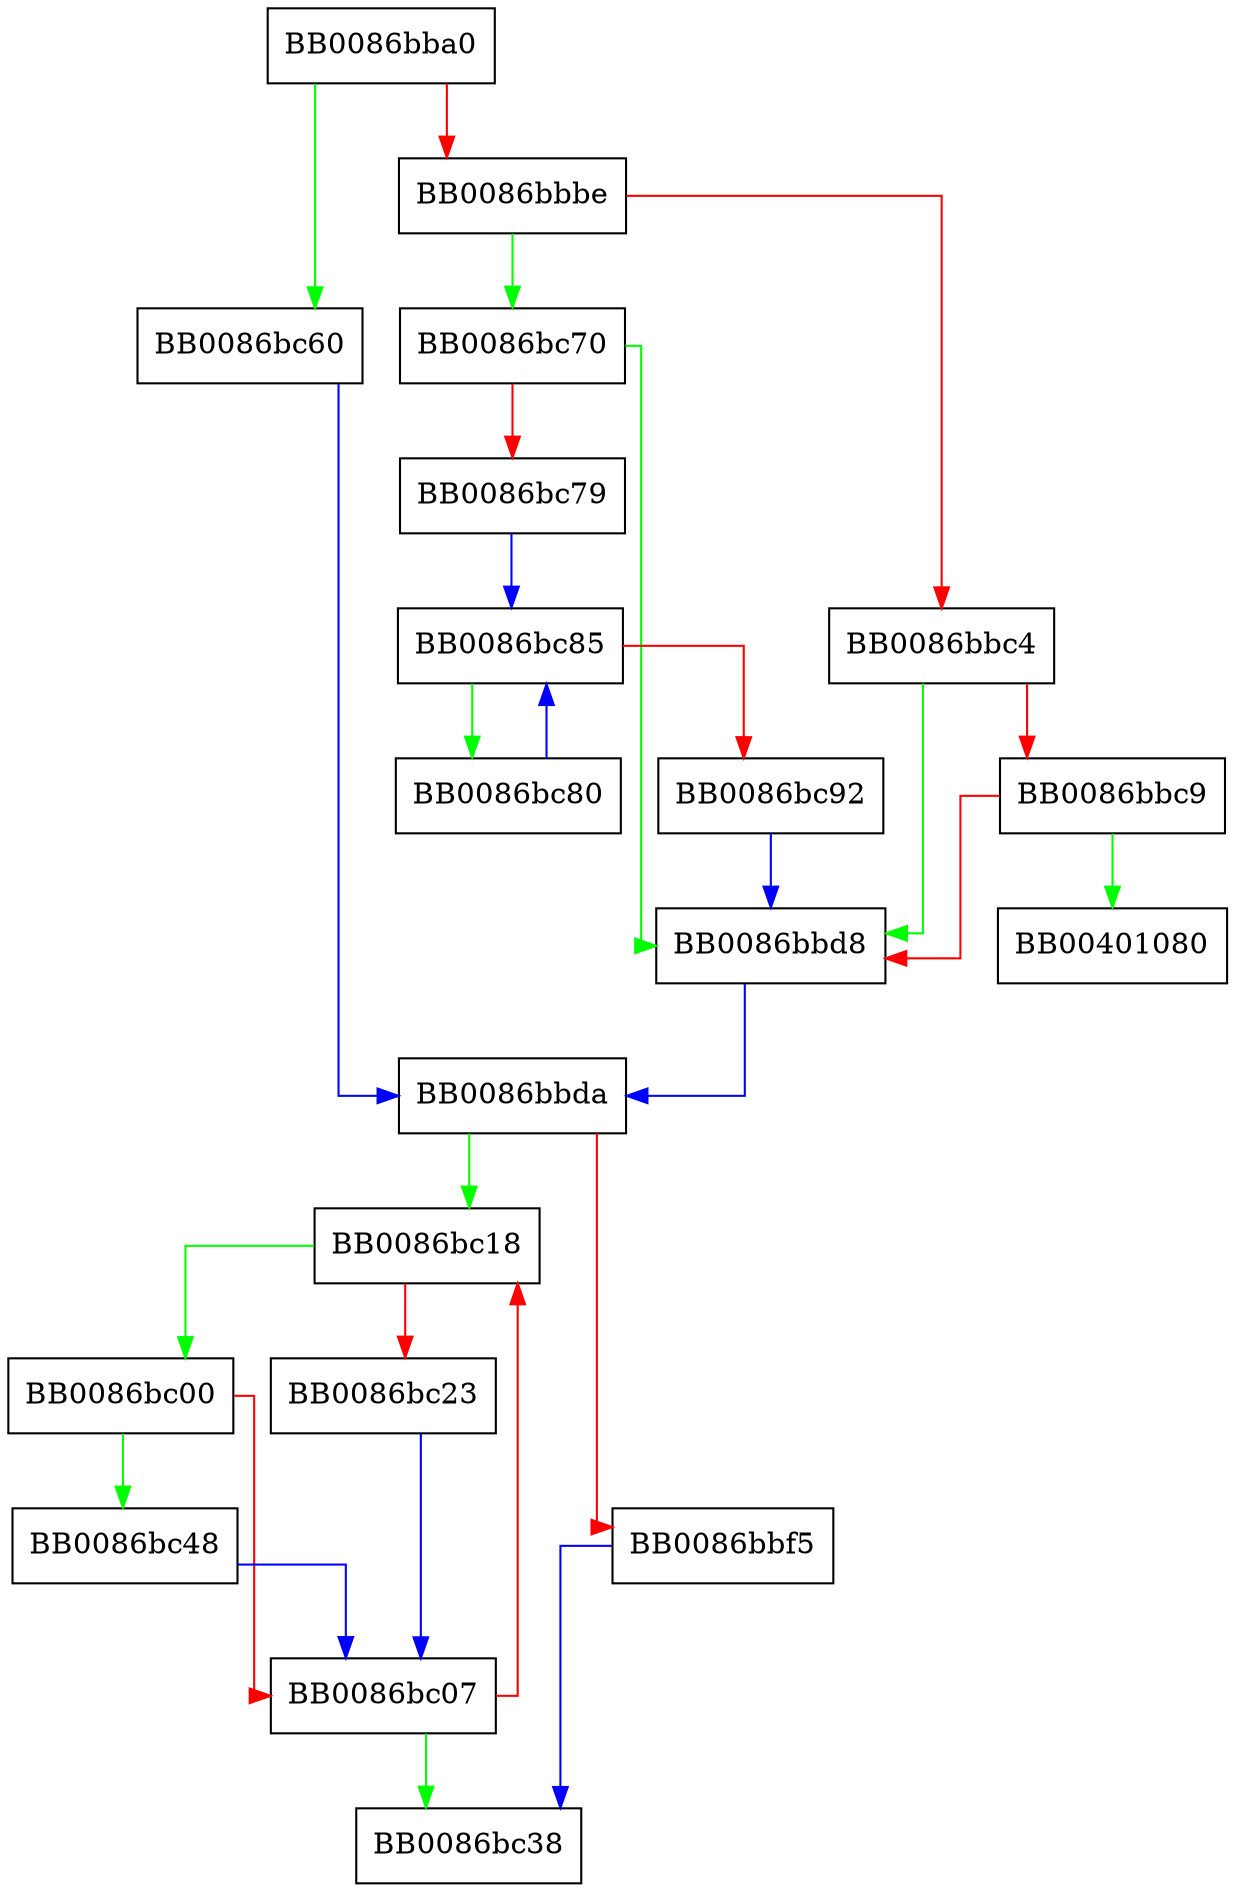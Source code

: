 digraph __mpn_impn_sqr_n_basecase {
  node [shape="box"];
  graph [splines=ortho];
  BB0086bba0 -> BB0086bc60 [color="green"];
  BB0086bba0 -> BB0086bbbe [color="red"];
  BB0086bbbe -> BB0086bc70 [color="green"];
  BB0086bbbe -> BB0086bbc4 [color="red"];
  BB0086bbc4 -> BB0086bbd8 [color="green"];
  BB0086bbc4 -> BB0086bbc9 [color="red"];
  BB0086bbc9 -> BB00401080 [color="green"];
  BB0086bbc9 -> BB0086bbd8 [color="red"];
  BB0086bbd8 -> BB0086bbda [color="blue"];
  BB0086bbda -> BB0086bc18 [color="green"];
  BB0086bbda -> BB0086bbf5 [color="red"];
  BB0086bbf5 -> BB0086bc38 [color="blue"];
  BB0086bc00 -> BB0086bc48 [color="green"];
  BB0086bc00 -> BB0086bc07 [color="red"];
  BB0086bc07 -> BB0086bc38 [color="green"];
  BB0086bc07 -> BB0086bc18 [color="red"];
  BB0086bc18 -> BB0086bc00 [color="green"];
  BB0086bc18 -> BB0086bc23 [color="red"];
  BB0086bc23 -> BB0086bc07 [color="blue"];
  BB0086bc48 -> BB0086bc07 [color="blue"];
  BB0086bc60 -> BB0086bbda [color="blue"];
  BB0086bc70 -> BB0086bbd8 [color="green"];
  BB0086bc70 -> BB0086bc79 [color="red"];
  BB0086bc79 -> BB0086bc85 [color="blue"];
  BB0086bc80 -> BB0086bc85 [color="blue"];
  BB0086bc85 -> BB0086bc80 [color="green"];
  BB0086bc85 -> BB0086bc92 [color="red"];
  BB0086bc92 -> BB0086bbd8 [color="blue"];
}